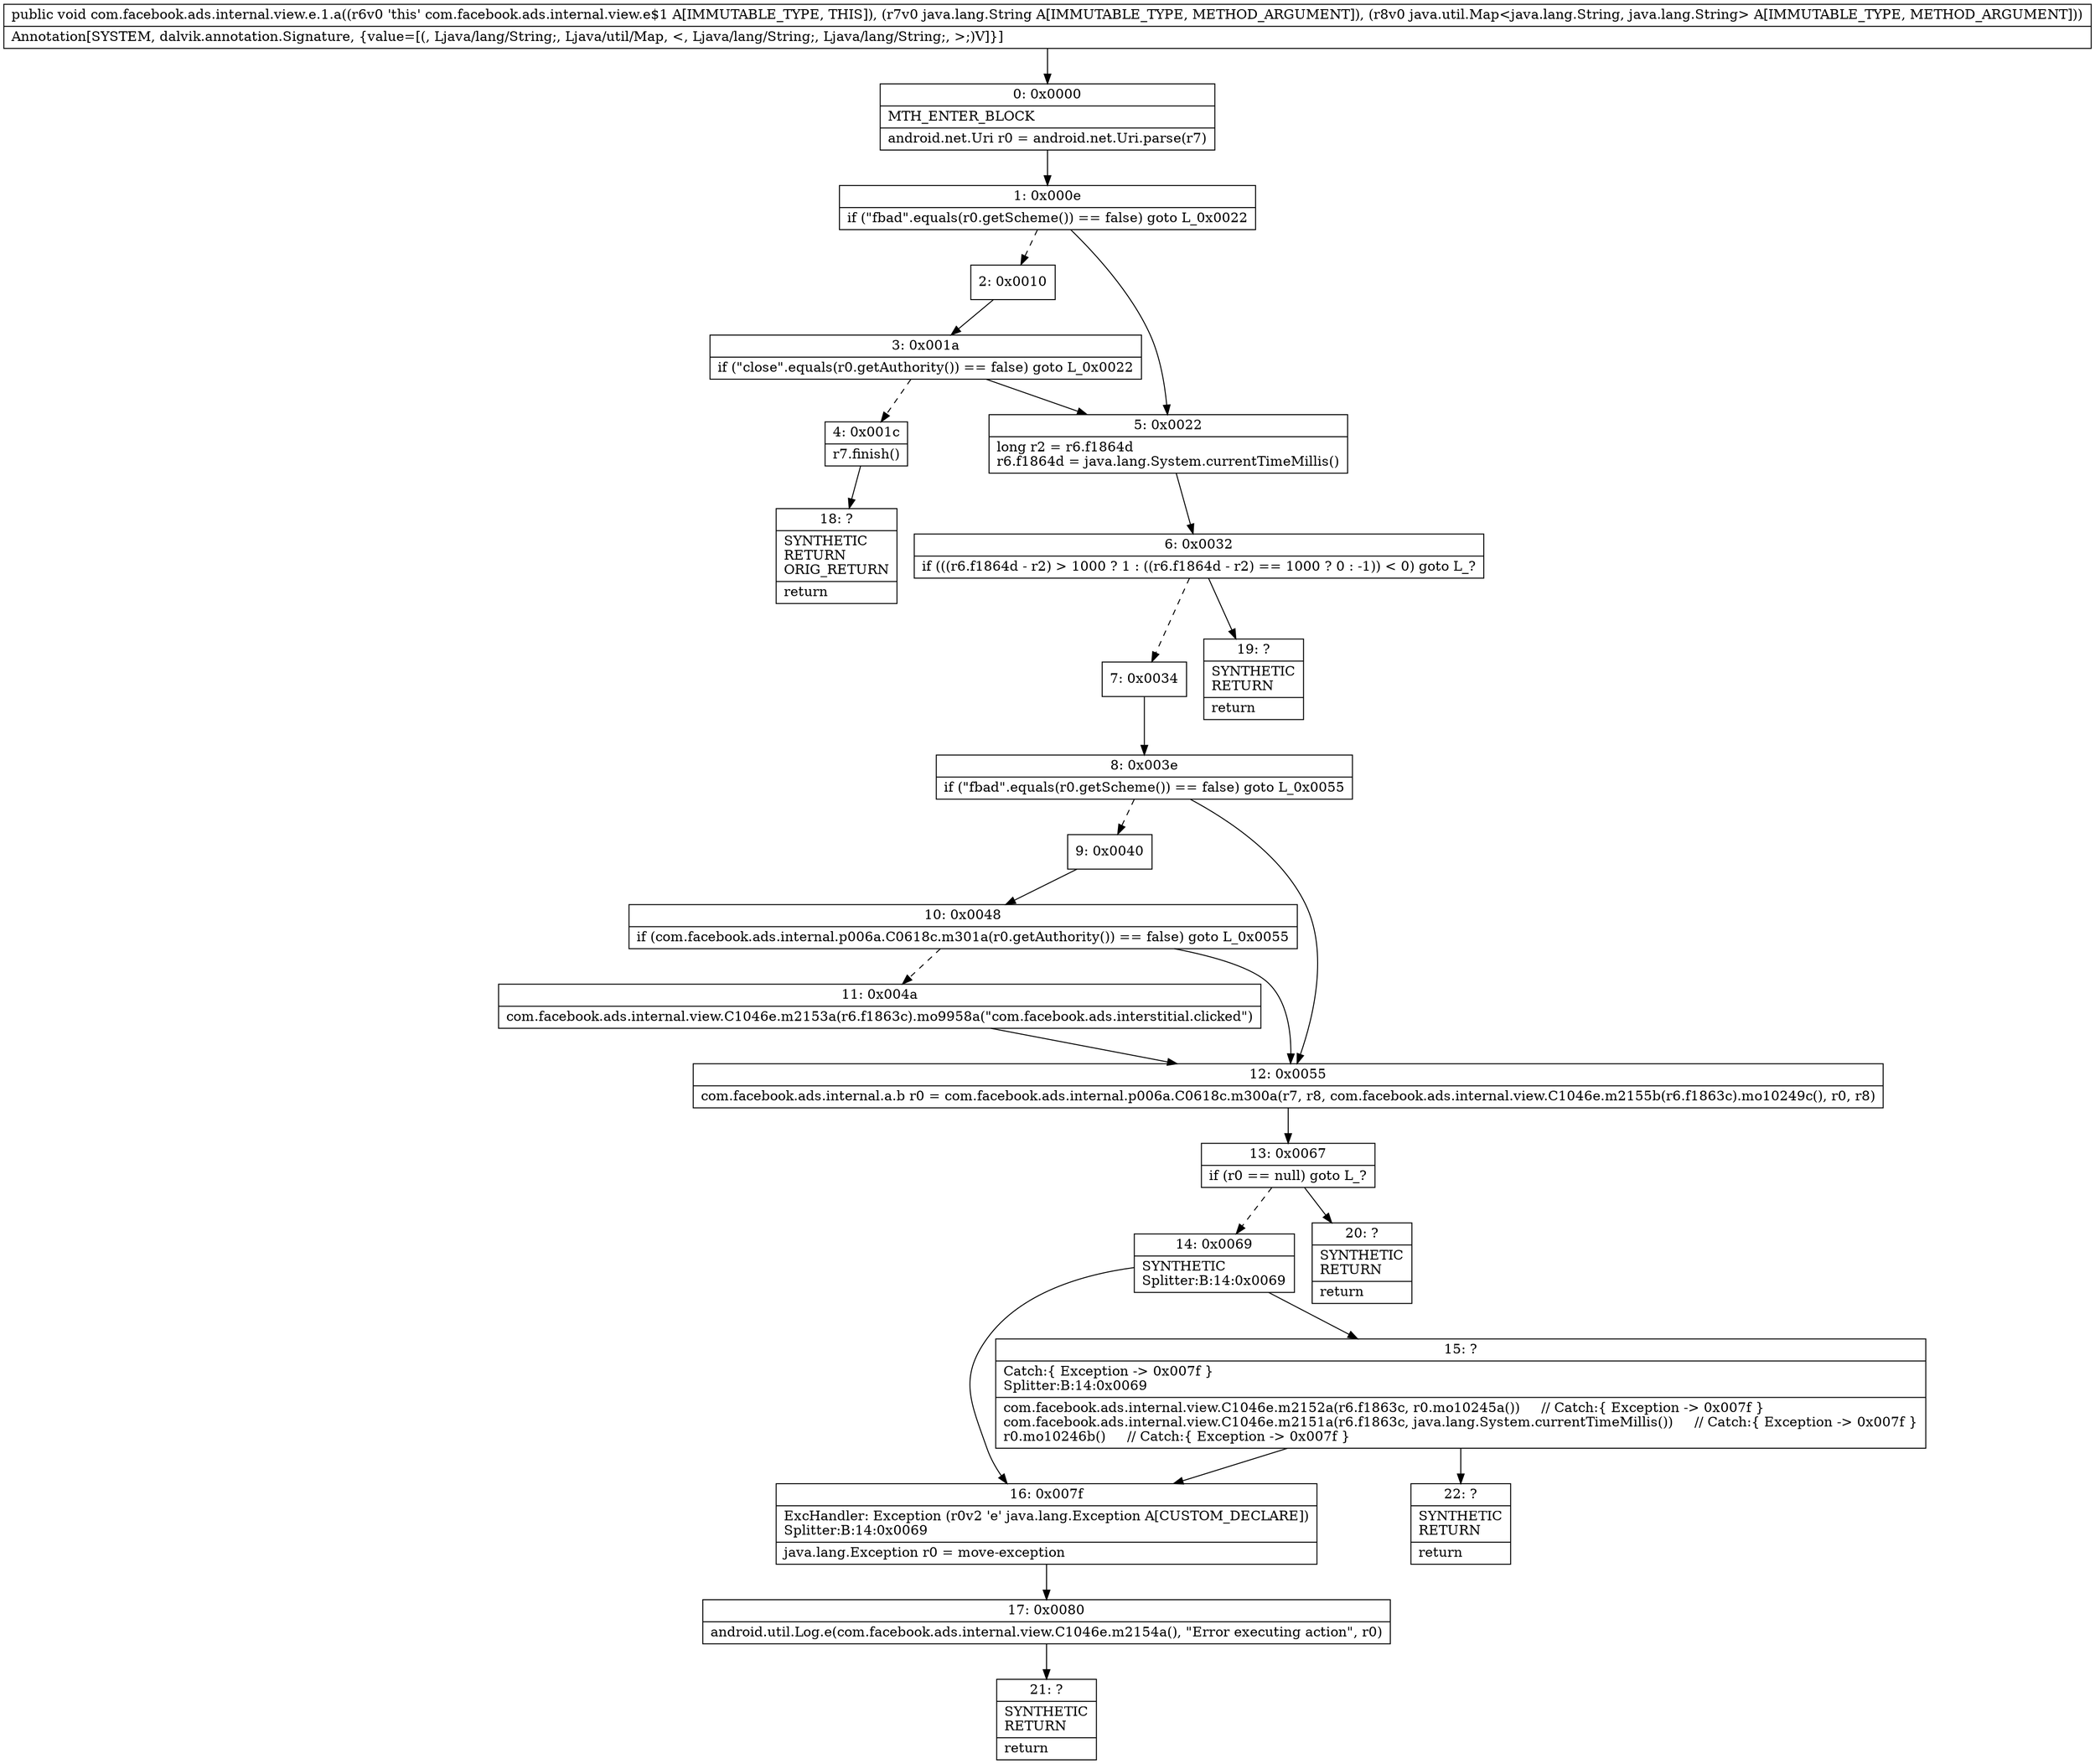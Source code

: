 digraph "CFG forcom.facebook.ads.internal.view.e.1.a(Ljava\/lang\/String;Ljava\/util\/Map;)V" {
Node_0 [shape=record,label="{0\:\ 0x0000|MTH_ENTER_BLOCK\l|android.net.Uri r0 = android.net.Uri.parse(r7)\l}"];
Node_1 [shape=record,label="{1\:\ 0x000e|if (\"fbad\".equals(r0.getScheme()) == false) goto L_0x0022\l}"];
Node_2 [shape=record,label="{2\:\ 0x0010}"];
Node_3 [shape=record,label="{3\:\ 0x001a|if (\"close\".equals(r0.getAuthority()) == false) goto L_0x0022\l}"];
Node_4 [shape=record,label="{4\:\ 0x001c|r7.finish()\l}"];
Node_5 [shape=record,label="{5\:\ 0x0022|long r2 = r6.f1864d\lr6.f1864d = java.lang.System.currentTimeMillis()\l}"];
Node_6 [shape=record,label="{6\:\ 0x0032|if (((r6.f1864d \- r2) \> 1000 ? 1 : ((r6.f1864d \- r2) == 1000 ? 0 : \-1)) \< 0) goto L_?\l}"];
Node_7 [shape=record,label="{7\:\ 0x0034}"];
Node_8 [shape=record,label="{8\:\ 0x003e|if (\"fbad\".equals(r0.getScheme()) == false) goto L_0x0055\l}"];
Node_9 [shape=record,label="{9\:\ 0x0040}"];
Node_10 [shape=record,label="{10\:\ 0x0048|if (com.facebook.ads.internal.p006a.C0618c.m301a(r0.getAuthority()) == false) goto L_0x0055\l}"];
Node_11 [shape=record,label="{11\:\ 0x004a|com.facebook.ads.internal.view.C1046e.m2153a(r6.f1863c).mo9958a(\"com.facebook.ads.interstitial.clicked\")\l}"];
Node_12 [shape=record,label="{12\:\ 0x0055|com.facebook.ads.internal.a.b r0 = com.facebook.ads.internal.p006a.C0618c.m300a(r7, r8, com.facebook.ads.internal.view.C1046e.m2155b(r6.f1863c).mo10249c(), r0, r8)\l}"];
Node_13 [shape=record,label="{13\:\ 0x0067|if (r0 == null) goto L_?\l}"];
Node_14 [shape=record,label="{14\:\ 0x0069|SYNTHETIC\lSplitter:B:14:0x0069\l}"];
Node_15 [shape=record,label="{15\:\ ?|Catch:\{ Exception \-\> 0x007f \}\lSplitter:B:14:0x0069\l|com.facebook.ads.internal.view.C1046e.m2152a(r6.f1863c, r0.mo10245a())     \/\/ Catch:\{ Exception \-\> 0x007f \}\lcom.facebook.ads.internal.view.C1046e.m2151a(r6.f1863c, java.lang.System.currentTimeMillis())     \/\/ Catch:\{ Exception \-\> 0x007f \}\lr0.mo10246b()     \/\/ Catch:\{ Exception \-\> 0x007f \}\l}"];
Node_16 [shape=record,label="{16\:\ 0x007f|ExcHandler: Exception (r0v2 'e' java.lang.Exception A[CUSTOM_DECLARE])\lSplitter:B:14:0x0069\l|java.lang.Exception r0 = move\-exception\l}"];
Node_17 [shape=record,label="{17\:\ 0x0080|android.util.Log.e(com.facebook.ads.internal.view.C1046e.m2154a(), \"Error executing action\", r0)\l}"];
Node_18 [shape=record,label="{18\:\ ?|SYNTHETIC\lRETURN\lORIG_RETURN\l|return\l}"];
Node_19 [shape=record,label="{19\:\ ?|SYNTHETIC\lRETURN\l|return\l}"];
Node_20 [shape=record,label="{20\:\ ?|SYNTHETIC\lRETURN\l|return\l}"];
Node_21 [shape=record,label="{21\:\ ?|SYNTHETIC\lRETURN\l|return\l}"];
Node_22 [shape=record,label="{22\:\ ?|SYNTHETIC\lRETURN\l|return\l}"];
MethodNode[shape=record,label="{public void com.facebook.ads.internal.view.e.1.a((r6v0 'this' com.facebook.ads.internal.view.e$1 A[IMMUTABLE_TYPE, THIS]), (r7v0 java.lang.String A[IMMUTABLE_TYPE, METHOD_ARGUMENT]), (r8v0 java.util.Map\<java.lang.String, java.lang.String\> A[IMMUTABLE_TYPE, METHOD_ARGUMENT]))  | Annotation[SYSTEM, dalvik.annotation.Signature, \{value=[(, Ljava\/lang\/String;, Ljava\/util\/Map, \<, Ljava\/lang\/String;, Ljava\/lang\/String;, \>;)V]\}]\l}"];
MethodNode -> Node_0;
Node_0 -> Node_1;
Node_1 -> Node_2[style=dashed];
Node_1 -> Node_5;
Node_2 -> Node_3;
Node_3 -> Node_4[style=dashed];
Node_3 -> Node_5;
Node_4 -> Node_18;
Node_5 -> Node_6;
Node_6 -> Node_7[style=dashed];
Node_6 -> Node_19;
Node_7 -> Node_8;
Node_8 -> Node_9[style=dashed];
Node_8 -> Node_12;
Node_9 -> Node_10;
Node_10 -> Node_11[style=dashed];
Node_10 -> Node_12;
Node_11 -> Node_12;
Node_12 -> Node_13;
Node_13 -> Node_14[style=dashed];
Node_13 -> Node_20;
Node_14 -> Node_15;
Node_14 -> Node_16;
Node_15 -> Node_16;
Node_15 -> Node_22;
Node_16 -> Node_17;
Node_17 -> Node_21;
}

